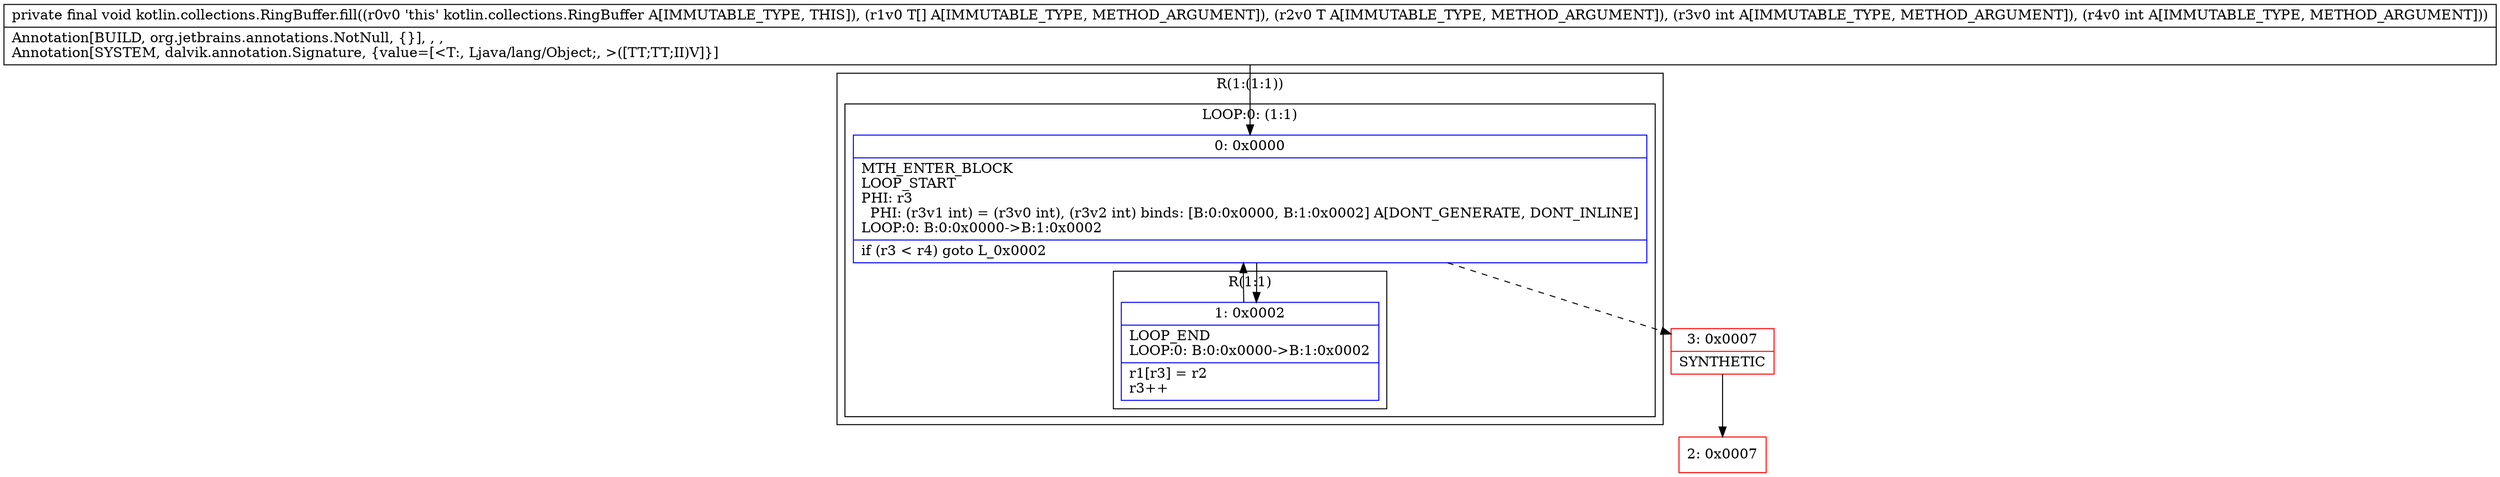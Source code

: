 digraph "CFG forkotlin.collections.RingBuffer.fill([Ljava\/lang\/Object;Ljava\/lang\/Object;II)V" {
subgraph cluster_Region_579054844 {
label = "R(1:(1:1))";
node [shape=record,color=blue];
subgraph cluster_LoopRegion_1332928607 {
label = "LOOP:0: (1:1)";
node [shape=record,color=blue];
Node_0 [shape=record,label="{0\:\ 0x0000|MTH_ENTER_BLOCK\lLOOP_START\lPHI: r3 \l  PHI: (r3v1 int) = (r3v0 int), (r3v2 int) binds: [B:0:0x0000, B:1:0x0002] A[DONT_GENERATE, DONT_INLINE]\lLOOP:0: B:0:0x0000\-\>B:1:0x0002\l|if (r3 \< r4) goto L_0x0002\l}"];
subgraph cluster_Region_1056337757 {
label = "R(1:1)";
node [shape=record,color=blue];
Node_1 [shape=record,label="{1\:\ 0x0002|LOOP_END\lLOOP:0: B:0:0x0000\-\>B:1:0x0002\l|r1[r3] = r2\lr3++\l}"];
}
}
}
Node_2 [shape=record,color=red,label="{2\:\ 0x0007}"];
Node_3 [shape=record,color=red,label="{3\:\ 0x0007|SYNTHETIC\l}"];
MethodNode[shape=record,label="{private final void kotlin.collections.RingBuffer.fill((r0v0 'this' kotlin.collections.RingBuffer A[IMMUTABLE_TYPE, THIS]), (r1v0 T[] A[IMMUTABLE_TYPE, METHOD_ARGUMENT]), (r2v0 T A[IMMUTABLE_TYPE, METHOD_ARGUMENT]), (r3v0 int A[IMMUTABLE_TYPE, METHOD_ARGUMENT]), (r4v0 int A[IMMUTABLE_TYPE, METHOD_ARGUMENT]))  | Annotation[BUILD, org.jetbrains.annotations.NotNull, \{\}], , , \lAnnotation[SYSTEM, dalvik.annotation.Signature, \{value=[\<T:, Ljava\/lang\/Object;, \>([TT;TT;II)V]\}]\l}"];
MethodNode -> Node_0;
Node_0 -> Node_1;
Node_0 -> Node_3[style=dashed];
Node_1 -> Node_0;
Node_3 -> Node_2;
}

